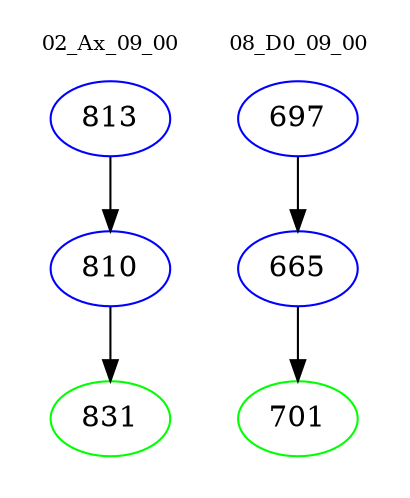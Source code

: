 digraph{
subgraph cluster_0 {
color = white
label = "02_Ax_09_00";
fontsize=10;
T0_813 [label="813", color="blue"]
T0_813 -> T0_810 [color="black"]
T0_810 [label="810", color="blue"]
T0_810 -> T0_831 [color="black"]
T0_831 [label="831", color="green"]
}
subgraph cluster_1 {
color = white
label = "08_D0_09_00";
fontsize=10;
T1_697 [label="697", color="blue"]
T1_697 -> T1_665 [color="black"]
T1_665 [label="665", color="blue"]
T1_665 -> T1_701 [color="black"]
T1_701 [label="701", color="green"]
}
}
